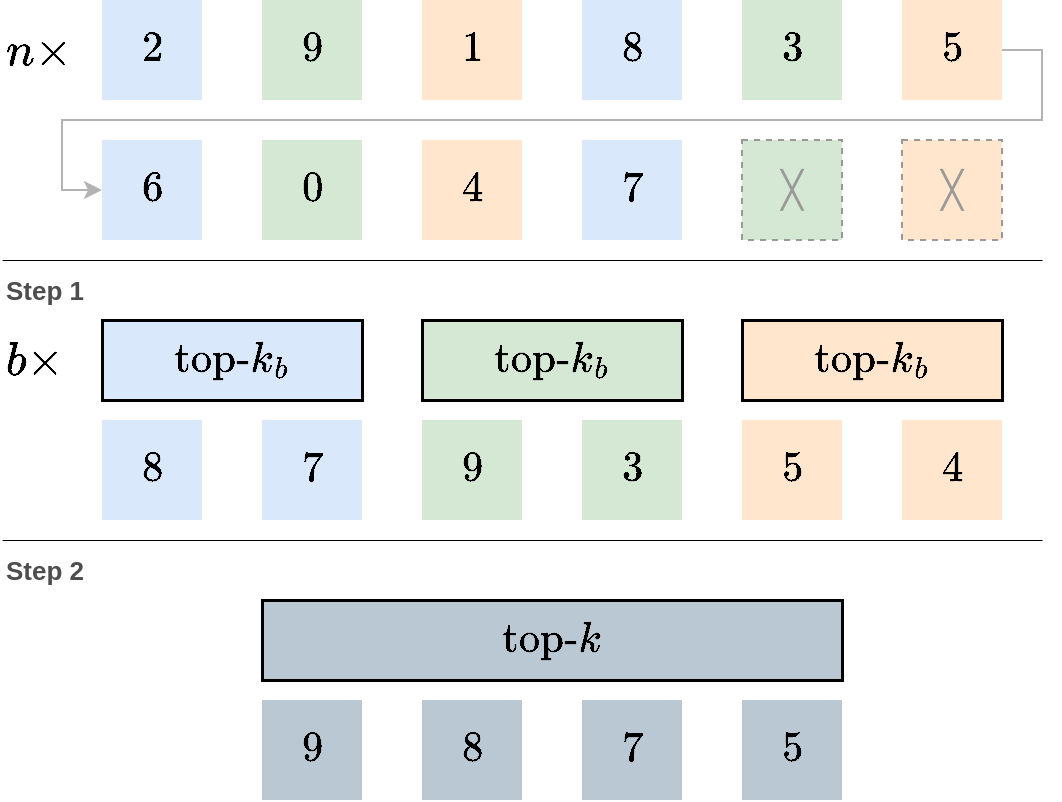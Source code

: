 <mxfile version="24.7.8">
  <diagram name="Page-1" id="QlfDz8VT_aAHcxuY3FpF">
    <mxGraphModel dx="1364" dy="1013" grid="1" gridSize="10" guides="1" tooltips="1" connect="1" arrows="1" fold="1" page="1" pageScale="1" pageWidth="850" pageHeight="1100" math="1" shadow="0">
      <root>
        <mxCell id="0" />
        <mxCell id="1" parent="0" />
        <mxCell id="U8LK5pkvlzr_vq1Ju4s9-2" value="$$7$$" style="rounded=0;whiteSpace=wrap;html=1;fillColor=#dae8fc;strokeColor=none;fontSize=18;" vertex="1" parent="1">
          <mxGeometry x="360" y="150" width="50" height="50" as="geometry" />
        </mxCell>
        <mxCell id="U8LK5pkvlzr_vq1Ju4s9-3" value="$$4$$" style="rounded=0;whiteSpace=wrap;html=1;fillColor=#ffe6cc;strokeColor=none;fontSize=18;" vertex="1" parent="1">
          <mxGeometry x="280" y="150" width="50" height="50" as="geometry" />
        </mxCell>
        <mxCell id="U8LK5pkvlzr_vq1Ju4s9-5" value="$$0$$" style="rounded=0;whiteSpace=wrap;html=1;fillColor=#d5e8d4;strokeColor=none;fontSize=18;" vertex="1" parent="1">
          <mxGeometry x="200" y="150" width="50" height="50" as="geometry" />
        </mxCell>
        <mxCell id="U8LK5pkvlzr_vq1Ju4s9-6" value="╳" style="rounded=0;whiteSpace=wrap;html=1;fillColor=#d5e8d4;strokeColor=#999999;fontSize=18;strokeWidth=1;dashed=1;fontColor=#999999;" vertex="1" parent="1">
          <mxGeometry x="440" y="150" width="50" height="50" as="geometry" />
        </mxCell>
        <mxCell id="U8LK5pkvlzr_vq1Ju4s9-9" value="╳" style="rounded=0;whiteSpace=wrap;html=1;fillColor=#ffe6cc;strokeColor=#999999;fontSize=18;strokeWidth=1;dashed=1;fontColor=#999999;" vertex="1" parent="1">
          <mxGeometry x="520" y="150" width="50" height="50" as="geometry" />
        </mxCell>
        <mxCell id="U8LK5pkvlzr_vq1Ju4s9-19" value="$$\textrm{top-}k$$" style="rounded=0;whiteSpace=wrap;html=1;fillColor=#bac8d3;strokeColor=#000000;fontSize=18;strokeWidth=1.5;" vertex="1" parent="1">
          <mxGeometry x="200" y="380" width="290" height="40" as="geometry" />
        </mxCell>
        <mxCell id="U8LK5pkvlzr_vq1Ju4s9-20" value="$$2$$" style="rounded=0;whiteSpace=wrap;html=1;fillColor=#dae8fc;strokeColor=none;fontSize=18;" vertex="1" parent="1">
          <mxGeometry x="120" y="80" width="50" height="50" as="geometry" />
        </mxCell>
        <mxCell id="U8LK5pkvlzr_vq1Ju4s9-21" value="$$8$$" style="rounded=0;whiteSpace=wrap;html=1;fillColor=#dae8fc;strokeColor=none;fontSize=18;" vertex="1" parent="1">
          <mxGeometry x="360" y="80" width="50" height="50" as="geometry" />
        </mxCell>
        <mxCell id="U8LK5pkvlzr_vq1Ju4s9-22" value="$$1$$" style="rounded=0;whiteSpace=wrap;html=1;fillColor=#ffe6cc;strokeColor=none;fontSize=18;" vertex="1" parent="1">
          <mxGeometry x="280" y="80" width="50" height="50" as="geometry" />
        </mxCell>
        <mxCell id="U8LK5pkvlzr_vq1Ju4s9-23" value="$$9$$" style="rounded=0;whiteSpace=wrap;html=1;fillColor=#d5e8d4;strokeColor=none;fontSize=18;" vertex="1" parent="1">
          <mxGeometry x="200" y="80" width="50" height="50" as="geometry" />
        </mxCell>
        <mxCell id="U8LK5pkvlzr_vq1Ju4s9-24" value="$$3$$" style="rounded=0;whiteSpace=wrap;html=1;fillColor=#d5e8d4;strokeColor=none;fontSize=18;" vertex="1" parent="1">
          <mxGeometry x="440" y="80" width="50" height="50" as="geometry" />
        </mxCell>
        <mxCell id="U8LK5pkvlzr_vq1Ju4s9-49" style="edgeStyle=orthogonalEdgeStyle;rounded=0;orthogonalLoop=1;jettySize=auto;html=1;exitX=1;exitY=0.5;exitDx=0;exitDy=0;entryX=0;entryY=0.5;entryDx=0;entryDy=0;strokeColor=#B3B3B3;" edge="1" parent="1" source="U8LK5pkvlzr_vq1Ju4s9-25" target="U8LK5pkvlzr_vq1Ju4s9-1">
          <mxGeometry relative="1" as="geometry">
            <Array as="points">
              <mxPoint x="590" y="105" />
              <mxPoint x="590" y="140" />
              <mxPoint x="100" y="140" />
              <mxPoint x="100" y="175" />
            </Array>
          </mxGeometry>
        </mxCell>
        <mxCell id="U8LK5pkvlzr_vq1Ju4s9-25" value="$$5$$" style="rounded=0;whiteSpace=wrap;html=1;fillColor=#ffe6cc;strokeColor=none;fontSize=18;" vertex="1" parent="1">
          <mxGeometry x="520" y="80" width="50" height="50" as="geometry" />
        </mxCell>
        <mxCell id="U8LK5pkvlzr_vq1Ju4s9-29" value="$$8$$" style="rounded=0;whiteSpace=wrap;html=1;fillColor=#bac8d3;strokeColor=none;fontSize=18;" vertex="1" parent="1">
          <mxGeometry x="280" y="430" width="50" height="50" as="geometry" />
        </mxCell>
        <mxCell id="U8LK5pkvlzr_vq1Ju4s9-30" value="$$7$$" style="rounded=0;whiteSpace=wrap;html=1;fillColor=#bac8d3;strokeColor=none;fontSize=18;" vertex="1" parent="1">
          <mxGeometry x="360" y="430" width="50" height="50" as="geometry" />
        </mxCell>
        <mxCell id="U8LK5pkvlzr_vq1Ju4s9-35" value="$$b\times$$" style="text;html=1;align=left;verticalAlign=middle;whiteSpace=wrap;rounded=0;fontSize=20;" vertex="1" parent="1">
          <mxGeometry x="70" y="245" width="30" height="30" as="geometry" />
        </mxCell>
        <mxCell id="U8LK5pkvlzr_vq1Ju4s9-1" value="$$6$$" style="rounded=0;whiteSpace=wrap;html=1;fillColor=#dae8fc;strokeColor=none;fontSize=18;" vertex="1" parent="1">
          <mxGeometry x="120" y="150" width="50" height="50" as="geometry" />
        </mxCell>
        <mxCell id="U8LK5pkvlzr_vq1Ju4s9-39" value="$$9$$" style="rounded=0;whiteSpace=wrap;html=1;fillColor=#bac8d3;strokeColor=none;fontSize=18;" vertex="1" parent="1">
          <mxGeometry x="200" y="430" width="50" height="50" as="geometry" />
        </mxCell>
        <mxCell id="U8LK5pkvlzr_vq1Ju4s9-40" value="$$5$$" style="rounded=0;whiteSpace=wrap;html=1;fillColor=#bac8d3;strokeColor=none;fontSize=18;" vertex="1" parent="1">
          <mxGeometry x="440" y="430" width="50" height="50" as="geometry" />
        </mxCell>
        <mxCell id="U8LK5pkvlzr_vq1Ju4s9-16" value="$$\textrm{top-}k_b$$" style="rounded=0;whiteSpace=wrap;html=1;fillColor=#dae8fc;strokeColor=#000000;fontSize=18;strokeWidth=1.5;" vertex="1" parent="1">
          <mxGeometry x="120" y="240" width="130" height="40" as="geometry" />
        </mxCell>
        <mxCell id="U8LK5pkvlzr_vq1Ju4s9-33" value="$$\textrm{top-}k_b$$" style="rounded=0;whiteSpace=wrap;html=1;fillColor=#d5e8d4;strokeColor=#000000;fontSize=18;strokeWidth=1.5;" vertex="1" parent="1">
          <mxGeometry x="280" y="240" width="130" height="40" as="geometry" />
        </mxCell>
        <mxCell id="U8LK5pkvlzr_vq1Ju4s9-34" value="$$\textrm{top-}k_b$$" style="rounded=0;whiteSpace=wrap;html=1;fillColor=#ffe6cc;strokeColor=#000000;fontSize=18;strokeWidth=1.5;" vertex="1" parent="1">
          <mxGeometry x="440" y="240" width="130" height="40" as="geometry" />
        </mxCell>
        <mxCell id="U8LK5pkvlzr_vq1Ju4s9-50" value="$$8$$" style="rounded=0;whiteSpace=wrap;html=1;fillColor=#dae8fc;strokeColor=none;fontSize=18;" vertex="1" parent="1">
          <mxGeometry x="120" y="290" width="50" height="50" as="geometry" />
        </mxCell>
        <mxCell id="U8LK5pkvlzr_vq1Ju4s9-51" value="$$7$$" style="rounded=0;whiteSpace=wrap;html=1;fillColor=#dae8fc;strokeColor=none;fontSize=18;" vertex="1" parent="1">
          <mxGeometry x="200" y="290" width="50" height="50" as="geometry" />
        </mxCell>
        <mxCell id="U8LK5pkvlzr_vq1Ju4s9-52" value="$$9$$" style="rounded=0;whiteSpace=wrap;html=1;fillColor=#d5e8d4;strokeColor=none;fontSize=18;" vertex="1" parent="1">
          <mxGeometry x="280" y="290" width="50" height="50" as="geometry" />
        </mxCell>
        <mxCell id="U8LK5pkvlzr_vq1Ju4s9-53" value="$$3$$" style="rounded=0;whiteSpace=wrap;html=1;fillColor=#d5e8d4;strokeColor=none;fontSize=18;" vertex="1" parent="1">
          <mxGeometry x="360" y="290" width="50" height="50" as="geometry" />
        </mxCell>
        <mxCell id="U8LK5pkvlzr_vq1Ju4s9-55" value="$$5$$" style="rounded=0;whiteSpace=wrap;html=1;fillColor=#ffe6cc;strokeColor=none;fontSize=18;" vertex="1" parent="1">
          <mxGeometry x="440" y="290" width="50" height="50" as="geometry" />
        </mxCell>
        <mxCell id="U8LK5pkvlzr_vq1Ju4s9-56" value="$$4$$" style="rounded=0;whiteSpace=wrap;html=1;fillColor=#ffe6cc;strokeColor=none;fontSize=18;" vertex="1" parent="1">
          <mxGeometry x="520" y="290" width="50" height="50" as="geometry" />
        </mxCell>
        <mxCell id="U8LK5pkvlzr_vq1Ju4s9-57" value="Step 1" style="text;html=1;align=left;verticalAlign=middle;whiteSpace=wrap;rounded=0;fontStyle=1;fontSize=13;fontColor=#4D4D4D;" vertex="1" parent="1">
          <mxGeometry x="70" y="210" width="60" height="30" as="geometry" />
        </mxCell>
        <mxCell id="U8LK5pkvlzr_vq1Ju4s9-59" value="Step 2" style="text;html=1;align=left;verticalAlign=middle;whiteSpace=wrap;rounded=0;fontStyle=1;fontSize=13;fontColor=#4D4D4D;" vertex="1" parent="1">
          <mxGeometry x="70" y="350" width="50" height="30" as="geometry" />
        </mxCell>
        <mxCell id="U8LK5pkvlzr_vq1Ju4s9-60" value="$$n\times$$" style="text;html=1;align=left;verticalAlign=middle;whiteSpace=wrap;rounded=0;fontSize=20;" vertex="1" parent="1">
          <mxGeometry x="70" y="90" width="30" height="30" as="geometry" />
        </mxCell>
        <mxCell id="U8LK5pkvlzr_vq1Ju4s9-62" value="" style="endArrow=none;html=1;rounded=0;strokeWidth=0.5;exitX=0;exitY=0;exitDx=0;exitDy=0;" edge="1" parent="1" source="U8LK5pkvlzr_vq1Ju4s9-57">
          <mxGeometry width="50" height="50" relative="1" as="geometry">
            <mxPoint x="80" y="210" as="sourcePoint" />
            <mxPoint x="590" y="210" as="targetPoint" />
          </mxGeometry>
        </mxCell>
        <mxCell id="U8LK5pkvlzr_vq1Ju4s9-63" value="" style="endArrow=none;html=1;rounded=0;strokeWidth=0.5;" edge="1" parent="1">
          <mxGeometry width="50" height="50" relative="1" as="geometry">
            <mxPoint x="70" y="350" as="sourcePoint" />
            <mxPoint x="590" y="350" as="targetPoint" />
          </mxGeometry>
        </mxCell>
      </root>
    </mxGraphModel>
  </diagram>
</mxfile>
